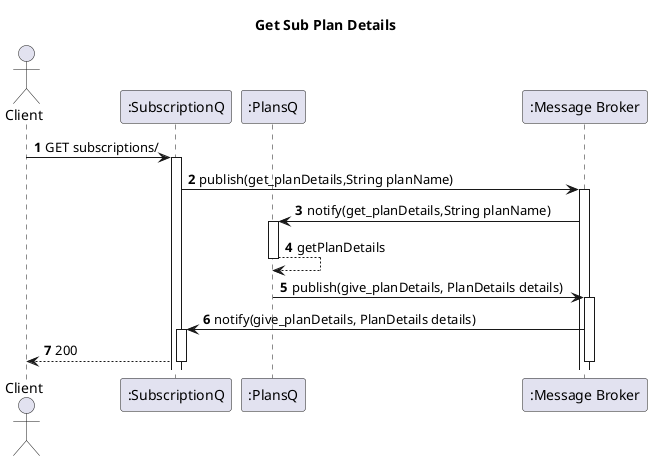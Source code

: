 @startuml
'https://plantuml.com/sequence-diagram
autoactivate on
autonumber
title  Get Sub Plan Details

autonumber

actor "Client" as Ac

participant ":SubscriptionQ" as SubC
participant ":PlansQ" as SubQ
participant ":Message Broker" as Broker

Ac->SubC:GET subscriptions/

SubC->Broker: publish(get_planDetails,String planName)

Broker->SubQ:notify(get_planDetails,String planName)
SubQ-->SubQ: getPlanDetails

SubQ->Broker: publish(give_planDetails, PlanDetails details)
Broker->SubC:notify(give_planDetails, PlanDetails details)
SubC-->Ac:200
deactivate Broker

@enduml
